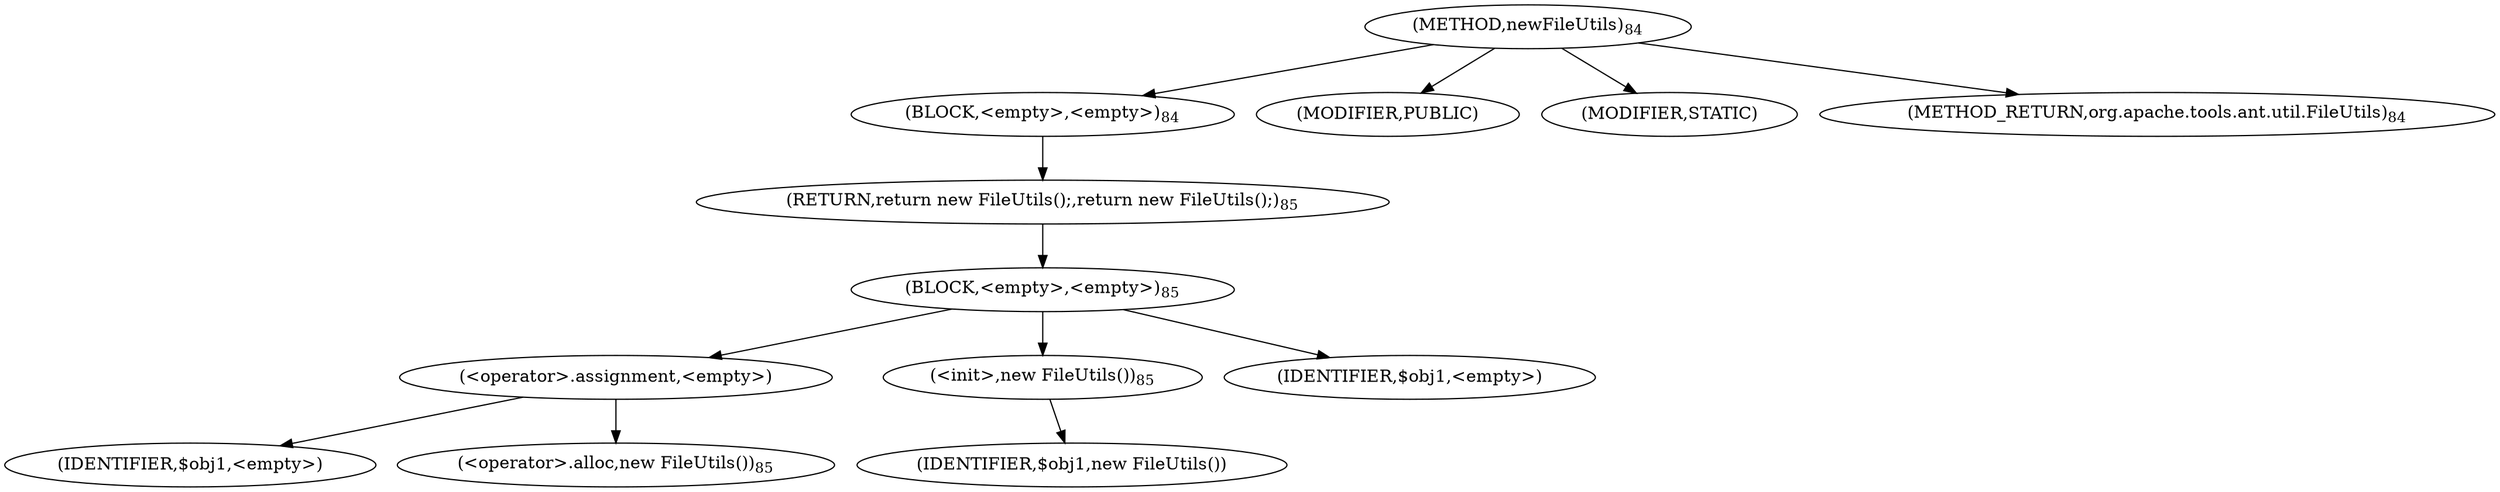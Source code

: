 digraph "newFileUtils" {  
"77" [label = <(METHOD,newFileUtils)<SUB>84</SUB>> ]
"78" [label = <(BLOCK,&lt;empty&gt;,&lt;empty&gt;)<SUB>84</SUB>> ]
"79" [label = <(RETURN,return new FileUtils();,return new FileUtils();)<SUB>85</SUB>> ]
"80" [label = <(BLOCK,&lt;empty&gt;,&lt;empty&gt;)<SUB>85</SUB>> ]
"81" [label = <(&lt;operator&gt;.assignment,&lt;empty&gt;)> ]
"82" [label = <(IDENTIFIER,$obj1,&lt;empty&gt;)> ]
"83" [label = <(&lt;operator&gt;.alloc,new FileUtils())<SUB>85</SUB>> ]
"84" [label = <(&lt;init&gt;,new FileUtils())<SUB>85</SUB>> ]
"85" [label = <(IDENTIFIER,$obj1,new FileUtils())> ]
"86" [label = <(IDENTIFIER,$obj1,&lt;empty&gt;)> ]
"87" [label = <(MODIFIER,PUBLIC)> ]
"88" [label = <(MODIFIER,STATIC)> ]
"89" [label = <(METHOD_RETURN,org.apache.tools.ant.util.FileUtils)<SUB>84</SUB>> ]
  "77" -> "78" 
  "77" -> "87" 
  "77" -> "88" 
  "77" -> "89" 
  "78" -> "79" 
  "79" -> "80" 
  "80" -> "81" 
  "80" -> "84" 
  "80" -> "86" 
  "81" -> "82" 
  "81" -> "83" 
  "84" -> "85" 
}
